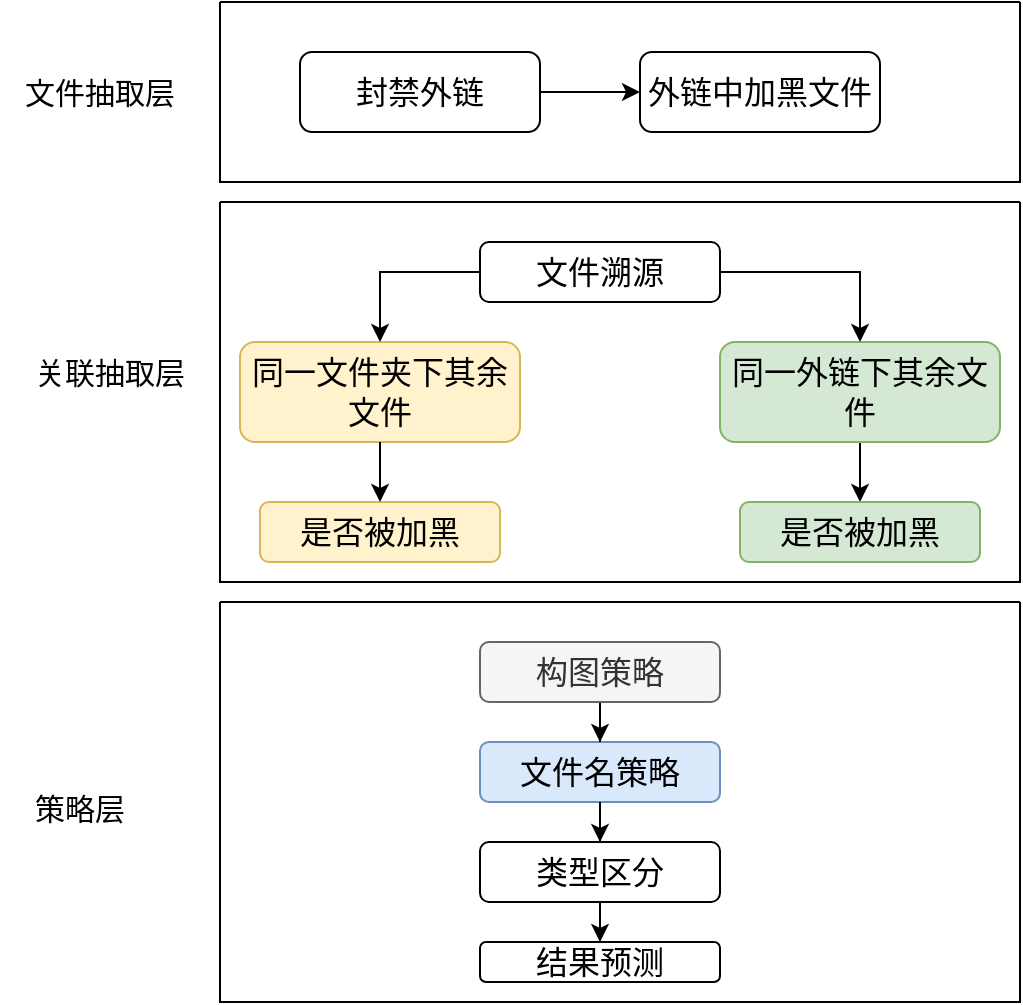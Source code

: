 <mxfile version="21.3.5" type="github">
  <diagram name="第 1 页" id="Yv2DWsJKGUjuq9HnccB8">
    <mxGraphModel dx="954" dy="590" grid="1" gridSize="10" guides="1" tooltips="1" connect="1" arrows="1" fold="1" page="1" pageScale="1" pageWidth="827" pageHeight="1169" math="0" shadow="0">
      <root>
        <mxCell id="0" />
        <mxCell id="1" parent="0" />
        <mxCell id="fXgBxiSn7Ebk1GxIluip-8" value="" style="swimlane;startSize=0;" vertex="1" parent="1">
          <mxGeometry x="190" y="150" width="400" height="90" as="geometry" />
        </mxCell>
        <mxCell id="fXgBxiSn7Ebk1GxIluip-9" style="edgeStyle=orthogonalEdgeStyle;rounded=0;orthogonalLoop=1;jettySize=auto;html=1;" edge="1" parent="fXgBxiSn7Ebk1GxIluip-8" source="4FuAAJ61GYCt7lyNMh1s-1" target="4FuAAJ61GYCt7lyNMh1s-2">
          <mxGeometry relative="1" as="geometry" />
        </mxCell>
        <mxCell id="4FuAAJ61GYCt7lyNMh1s-1" value="封禁外链" style="rounded=1;whiteSpace=wrap;html=1;fontSize=16;" parent="fXgBxiSn7Ebk1GxIluip-8" vertex="1">
          <mxGeometry x="40" y="25" width="120" height="40" as="geometry" />
        </mxCell>
        <mxCell id="4FuAAJ61GYCt7lyNMh1s-2" value="外链中加黑文件" style="rounded=1;whiteSpace=wrap;html=1;fontSize=16;" parent="fXgBxiSn7Ebk1GxIluip-8" vertex="1">
          <mxGeometry x="210" y="25" width="120" height="40" as="geometry" />
        </mxCell>
        <mxCell id="fXgBxiSn7Ebk1GxIluip-10" value="文件抽取层" style="text;html=1;strokeColor=none;fillColor=none;align=center;verticalAlign=middle;whiteSpace=wrap;rounded=0;fontSize=15;" vertex="1" parent="1">
          <mxGeometry x="90" y="180" width="80" height="30" as="geometry" />
        </mxCell>
        <mxCell id="fXgBxiSn7Ebk1GxIluip-11" value="" style="swimlane;startSize=0;" vertex="1" parent="1">
          <mxGeometry x="190" y="250" width="400" height="190" as="geometry" />
        </mxCell>
        <mxCell id="4FuAAJ61GYCt7lyNMh1s-4" value="文件溯源" style="rounded=1;whiteSpace=wrap;html=1;fontSize=16;" parent="fXgBxiSn7Ebk1GxIluip-11" vertex="1">
          <mxGeometry x="130" y="20" width="120" height="30" as="geometry" />
        </mxCell>
        <mxCell id="fXgBxiSn7Ebk1GxIluip-14" value="" style="edgeStyle=orthogonalEdgeStyle;rounded=0;orthogonalLoop=1;jettySize=auto;html=1;" edge="1" parent="fXgBxiSn7Ebk1GxIluip-11" source="fXgBxiSn7Ebk1GxIluip-1" target="fXgBxiSn7Ebk1GxIluip-13">
          <mxGeometry relative="1" as="geometry" />
        </mxCell>
        <mxCell id="fXgBxiSn7Ebk1GxIluip-1" value="同一外链下其余文件" style="rounded=1;whiteSpace=wrap;html=1;fontSize=16;fillColor=#d5e8d4;strokeColor=#82b366;" vertex="1" parent="fXgBxiSn7Ebk1GxIluip-11">
          <mxGeometry x="250" y="70" width="140" height="50" as="geometry" />
        </mxCell>
        <mxCell id="fXgBxiSn7Ebk1GxIluip-2" style="edgeStyle=orthogonalEdgeStyle;rounded=0;orthogonalLoop=1;jettySize=auto;html=1;exitX=1;exitY=0.5;exitDx=0;exitDy=0;" edge="1" parent="fXgBxiSn7Ebk1GxIluip-11" source="4FuAAJ61GYCt7lyNMh1s-4" target="fXgBxiSn7Ebk1GxIluip-1">
          <mxGeometry relative="1" as="geometry" />
        </mxCell>
        <mxCell id="4FuAAJ61GYCt7lyNMh1s-3" value="同一文件夹下其余文件" style="rounded=1;whiteSpace=wrap;html=1;fontSize=16;fillColor=#fff2cc;strokeColor=#d6b656;" parent="fXgBxiSn7Ebk1GxIluip-11" vertex="1">
          <mxGeometry x="10" y="70" width="140" height="50" as="geometry" />
        </mxCell>
        <mxCell id="4FuAAJ61GYCt7lyNMh1s-9" value="" style="edgeStyle=orthogonalEdgeStyle;rounded=0;orthogonalLoop=1;jettySize=auto;html=1;exitX=0;exitY=0.5;exitDx=0;exitDy=0;" parent="fXgBxiSn7Ebk1GxIluip-11" source="4FuAAJ61GYCt7lyNMh1s-4" target="4FuAAJ61GYCt7lyNMh1s-3" edge="1">
          <mxGeometry relative="1" as="geometry" />
        </mxCell>
        <mxCell id="4FuAAJ61GYCt7lyNMh1s-5" value="是否被加黑" style="rounded=1;whiteSpace=wrap;html=1;fontSize=16;fillColor=#fff2cc;strokeColor=#d6b656;" parent="fXgBxiSn7Ebk1GxIluip-11" vertex="1">
          <mxGeometry x="20" y="150" width="120" height="30" as="geometry" />
        </mxCell>
        <mxCell id="4FuAAJ61GYCt7lyNMh1s-10" value="" style="edgeStyle=orthogonalEdgeStyle;rounded=0;orthogonalLoop=1;jettySize=auto;html=1;" parent="fXgBxiSn7Ebk1GxIluip-11" source="4FuAAJ61GYCt7lyNMh1s-3" target="4FuAAJ61GYCt7lyNMh1s-5" edge="1">
          <mxGeometry relative="1" as="geometry" />
        </mxCell>
        <mxCell id="fXgBxiSn7Ebk1GxIluip-13" value="是否被加黑" style="rounded=1;whiteSpace=wrap;html=1;fontSize=16;fillColor=#d5e8d4;strokeColor=#82b366;" vertex="1" parent="fXgBxiSn7Ebk1GxIluip-11">
          <mxGeometry x="260" y="150" width="120" height="30" as="geometry" />
        </mxCell>
        <mxCell id="fXgBxiSn7Ebk1GxIluip-12" value="关联抽取层" style="text;html=1;strokeColor=none;fillColor=none;align=center;verticalAlign=middle;whiteSpace=wrap;rounded=0;fontSize=15;" vertex="1" parent="1">
          <mxGeometry x="90" y="320" width="90" height="30" as="geometry" />
        </mxCell>
        <mxCell id="fXgBxiSn7Ebk1GxIluip-25" value="" style="swimlane;startSize=0;" vertex="1" parent="1">
          <mxGeometry x="190" y="450" width="400" height="200" as="geometry" />
        </mxCell>
        <mxCell id="4FuAAJ61GYCt7lyNMh1s-6" value="文件名策略" style="rounded=1;whiteSpace=wrap;html=1;fontSize=16;fillColor=#dae8fc;strokeColor=#6c8ebf;" parent="fXgBxiSn7Ebk1GxIluip-25" vertex="1">
          <mxGeometry x="130" y="70" width="120" height="30" as="geometry" />
        </mxCell>
        <mxCell id="fXgBxiSn7Ebk1GxIluip-4" value="类型区分" style="whiteSpace=wrap;html=1;fontSize=16;rounded=1;" vertex="1" parent="fXgBxiSn7Ebk1GxIluip-25">
          <mxGeometry x="130" y="120" width="120" height="30" as="geometry" />
        </mxCell>
        <mxCell id="fXgBxiSn7Ebk1GxIluip-5" value="" style="edgeStyle=orthogonalEdgeStyle;rounded=0;orthogonalLoop=1;jettySize=auto;html=1;" edge="1" parent="fXgBxiSn7Ebk1GxIluip-25" source="4FuAAJ61GYCt7lyNMh1s-6" target="fXgBxiSn7Ebk1GxIluip-4">
          <mxGeometry relative="1" as="geometry" />
        </mxCell>
        <mxCell id="fXgBxiSn7Ebk1GxIluip-6" value="结果预测" style="whiteSpace=wrap;html=1;fontSize=16;rounded=1;" vertex="1" parent="fXgBxiSn7Ebk1GxIluip-25">
          <mxGeometry x="130" y="170" width="120" height="20" as="geometry" />
        </mxCell>
        <mxCell id="fXgBxiSn7Ebk1GxIluip-7" value="" style="edgeStyle=orthogonalEdgeStyle;rounded=0;orthogonalLoop=1;jettySize=auto;html=1;" edge="1" parent="fXgBxiSn7Ebk1GxIluip-25" source="fXgBxiSn7Ebk1GxIluip-4" target="fXgBxiSn7Ebk1GxIluip-6">
          <mxGeometry relative="1" as="geometry" />
        </mxCell>
        <mxCell id="fXgBxiSn7Ebk1GxIluip-29" style="edgeStyle=orthogonalEdgeStyle;rounded=0;orthogonalLoop=1;jettySize=auto;html=1;entryX=0.5;entryY=0;entryDx=0;entryDy=0;" edge="1" parent="fXgBxiSn7Ebk1GxIluip-25" source="fXgBxiSn7Ebk1GxIluip-27" target="4FuAAJ61GYCt7lyNMh1s-6">
          <mxGeometry relative="1" as="geometry" />
        </mxCell>
        <mxCell id="fXgBxiSn7Ebk1GxIluip-27" value="构图策略" style="rounded=1;whiteSpace=wrap;html=1;fontSize=16;fillColor=#f5f5f5;fontColor=#333333;strokeColor=#666666;" vertex="1" parent="fXgBxiSn7Ebk1GxIluip-25">
          <mxGeometry x="130" y="20" width="120" height="30" as="geometry" />
        </mxCell>
        <mxCell id="fXgBxiSn7Ebk1GxIluip-30" value="策略层" style="text;html=1;strokeColor=none;fillColor=none;align=center;verticalAlign=middle;whiteSpace=wrap;rounded=0;fontSize=15;" vertex="1" parent="1">
          <mxGeometry x="80" y="535" width="80" height="35" as="geometry" />
        </mxCell>
      </root>
    </mxGraphModel>
  </diagram>
</mxfile>
